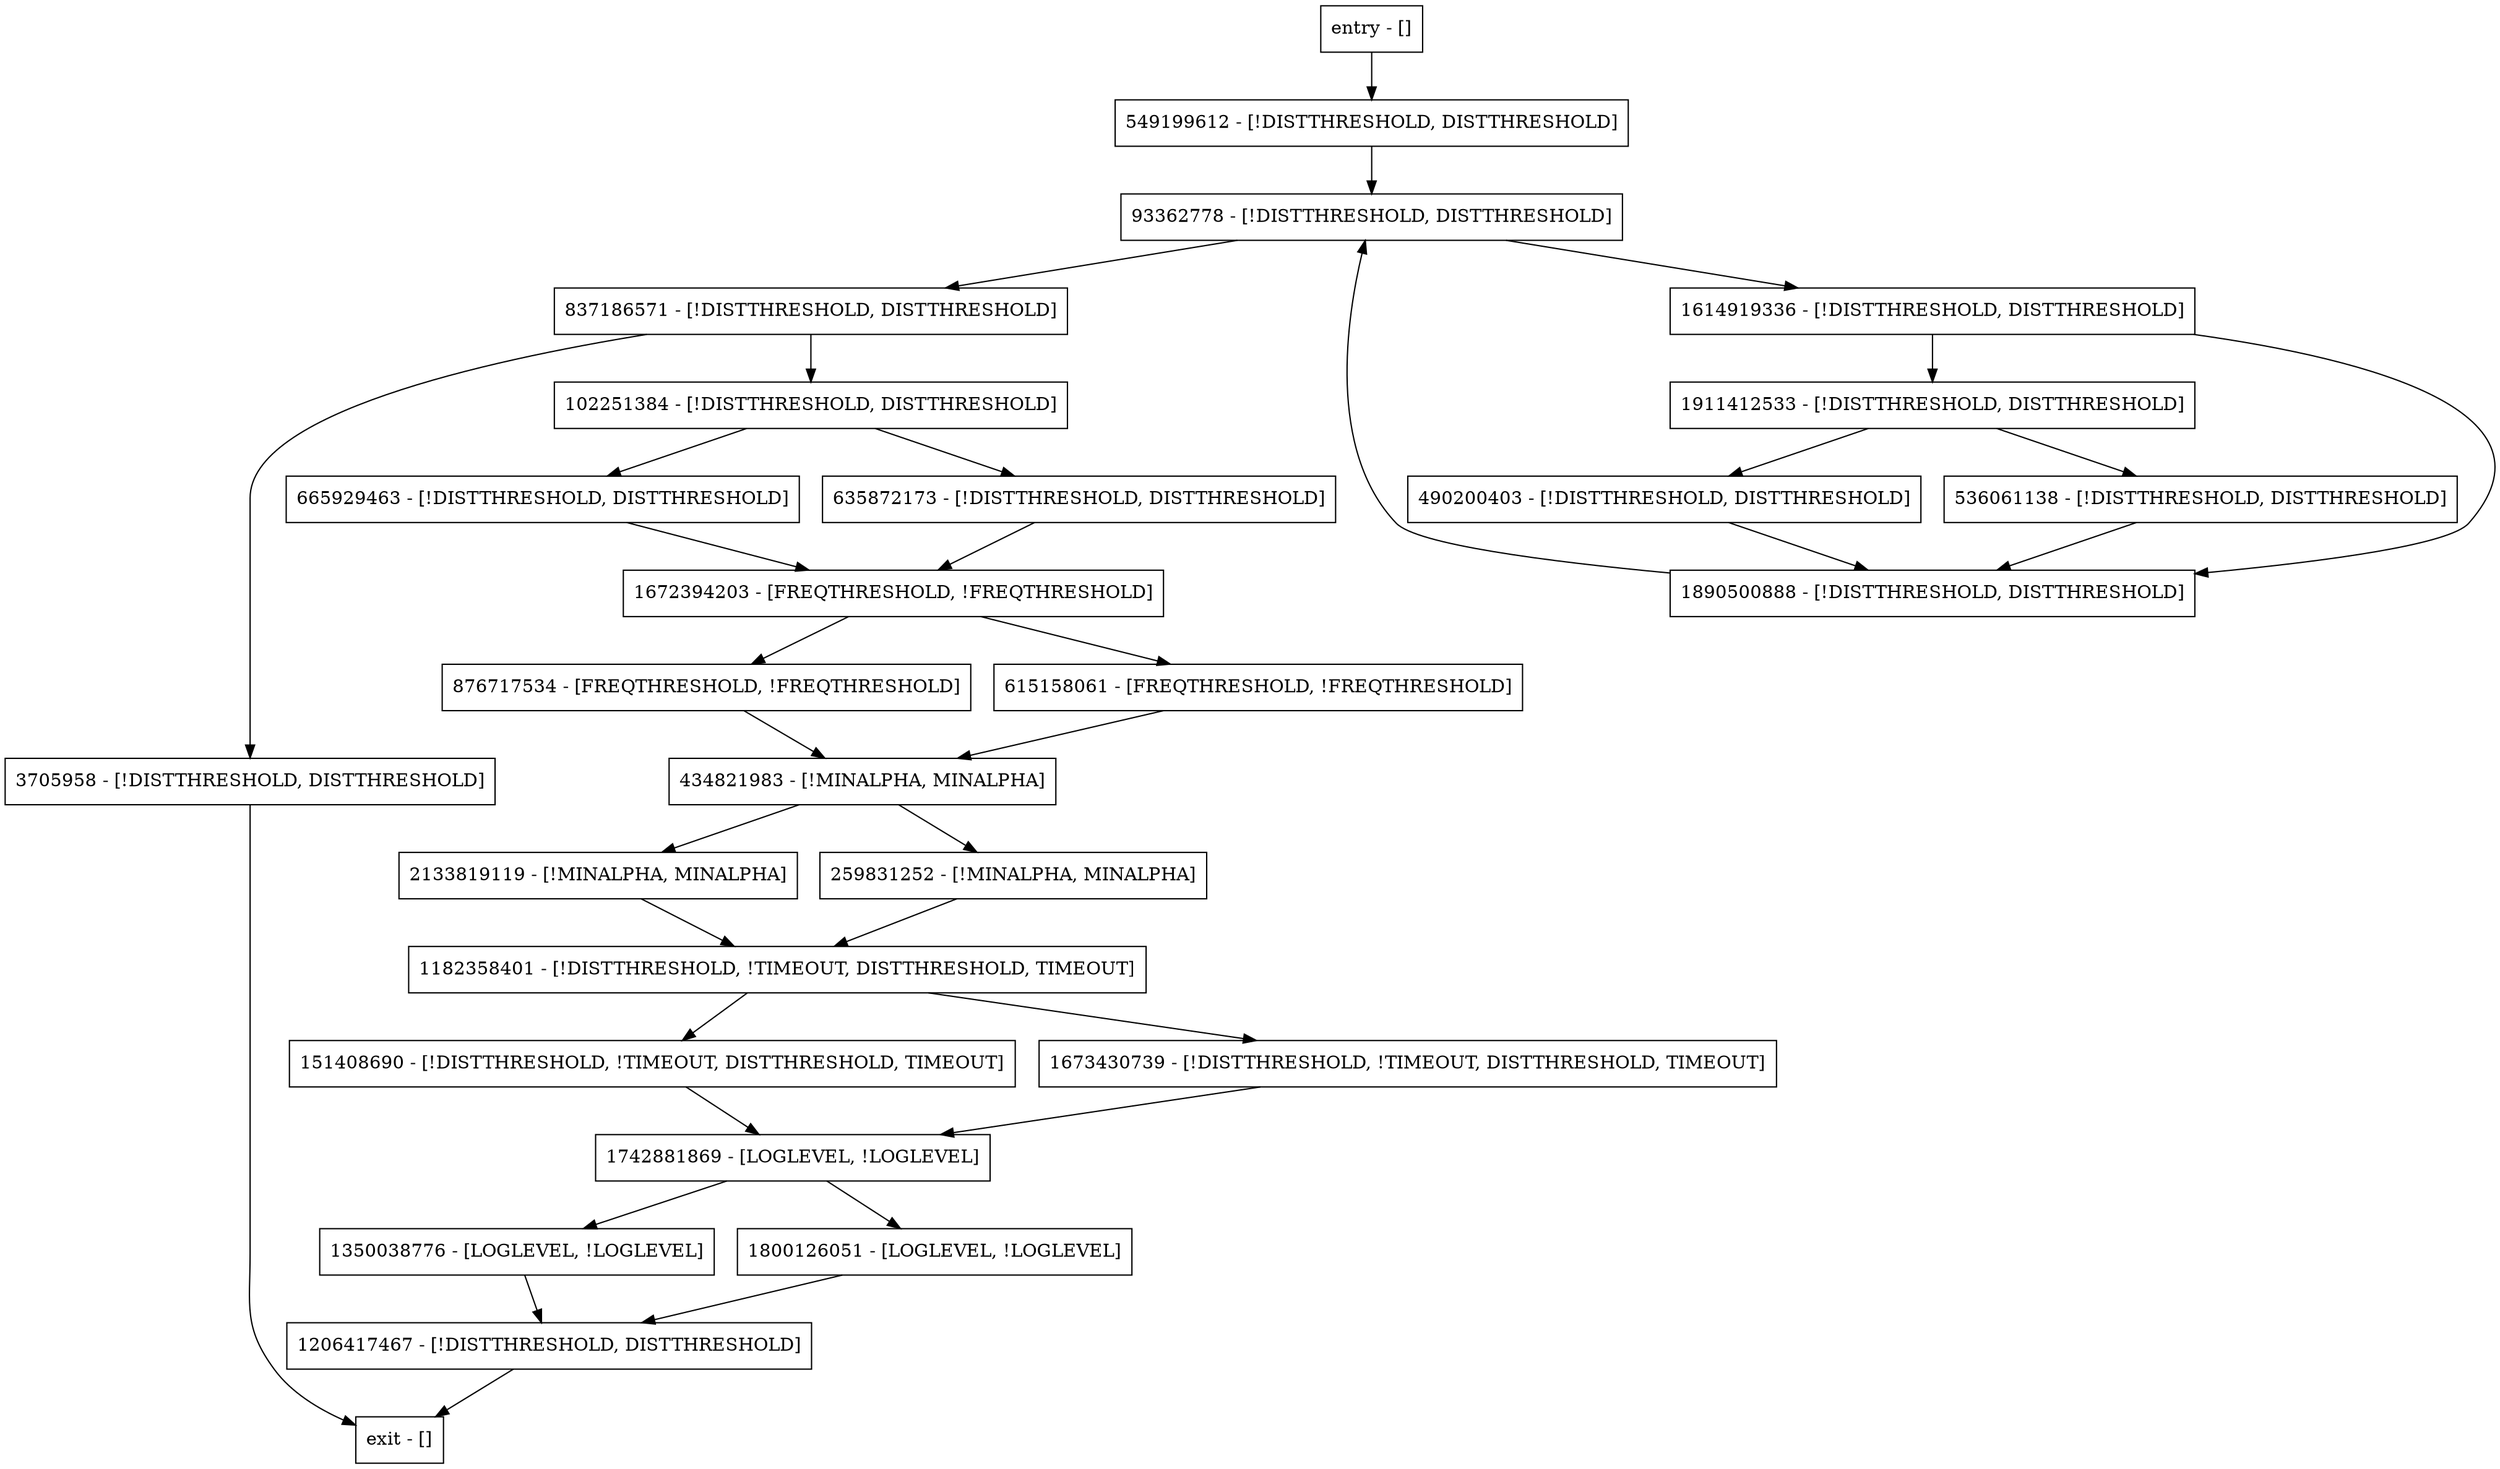 digraph main {
node [shape=record];
102251384 [label="102251384 - [!DISTTHRESHOLD, DISTTHRESHOLD]"];
837186571 [label="837186571 - [!DISTTHRESHOLD, DISTTHRESHOLD]"];
490200403 [label="490200403 - [!DISTTHRESHOLD, DISTTHRESHOLD]"];
635872173 [label="635872173 - [!DISTTHRESHOLD, DISTTHRESHOLD]"];
1911412533 [label="1911412533 - [!DISTTHRESHOLD, DISTTHRESHOLD]"];
1182358401 [label="1182358401 - [!DISTTHRESHOLD, !TIMEOUT, DISTTHRESHOLD, TIMEOUT]"];
1350038776 [label="1350038776 - [LOGLEVEL, !LOGLEVEL]"];
151408690 [label="151408690 - [!DISTTHRESHOLD, !TIMEOUT, DISTTHRESHOLD, TIMEOUT]"];
665929463 [label="665929463 - [!DISTTHRESHOLD, DISTTHRESHOLD]"];
434821983 [label="434821983 - [!MINALPHA, MINALPHA]"];
2133819119 [label="2133819119 - [!MINALPHA, MINALPHA]"];
876717534 [label="876717534 - [FREQTHRESHOLD, !FREQTHRESHOLD]"];
1890500888 [label="1890500888 - [!DISTTHRESHOLD, DISTTHRESHOLD]"];
615158061 [label="615158061 - [FREQTHRESHOLD, !FREQTHRESHOLD]"];
549199612 [label="549199612 - [!DISTTHRESHOLD, DISTTHRESHOLD]"];
3705958 [label="3705958 - [!DISTTHRESHOLD, DISTTHRESHOLD]"];
1614919336 [label="1614919336 - [!DISTTHRESHOLD, DISTTHRESHOLD]"];
1673430739 [label="1673430739 - [!DISTTHRESHOLD, !TIMEOUT, DISTTHRESHOLD, TIMEOUT]"];
entry [label="entry - []"];
exit [label="exit - []"];
536061138 [label="536061138 - [!DISTTHRESHOLD, DISTTHRESHOLD]"];
93362778 [label="93362778 - [!DISTTHRESHOLD, DISTTHRESHOLD]"];
259831252 [label="259831252 - [!MINALPHA, MINALPHA]"];
1742881869 [label="1742881869 - [LOGLEVEL, !LOGLEVEL]"];
1672394203 [label="1672394203 - [FREQTHRESHOLD, !FREQTHRESHOLD]"];
1800126051 [label="1800126051 - [LOGLEVEL, !LOGLEVEL]"];
1206417467 [label="1206417467 - [!DISTTHRESHOLD, DISTTHRESHOLD]"];
entry;
exit;
102251384 -> 635872173;
102251384 -> 665929463;
837186571 -> 3705958;
837186571 -> 102251384;
490200403 -> 1890500888;
635872173 -> 1672394203;
1911412533 -> 490200403;
1911412533 -> 536061138;
1182358401 -> 1673430739;
1182358401 -> 151408690;
1350038776 -> 1206417467;
151408690 -> 1742881869;
665929463 -> 1672394203;
434821983 -> 259831252;
434821983 -> 2133819119;
2133819119 -> 1182358401;
876717534 -> 434821983;
1890500888 -> 93362778;
615158061 -> 434821983;
549199612 -> 93362778;
3705958 -> exit;
1614919336 -> 1890500888;
1614919336 -> 1911412533;
1673430739 -> 1742881869;
entry -> 549199612;
536061138 -> 1890500888;
93362778 -> 1614919336;
93362778 -> 837186571;
259831252 -> 1182358401;
1742881869 -> 1350038776;
1742881869 -> 1800126051;
1672394203 -> 876717534;
1672394203 -> 615158061;
1800126051 -> 1206417467;
1206417467 -> exit;
}
